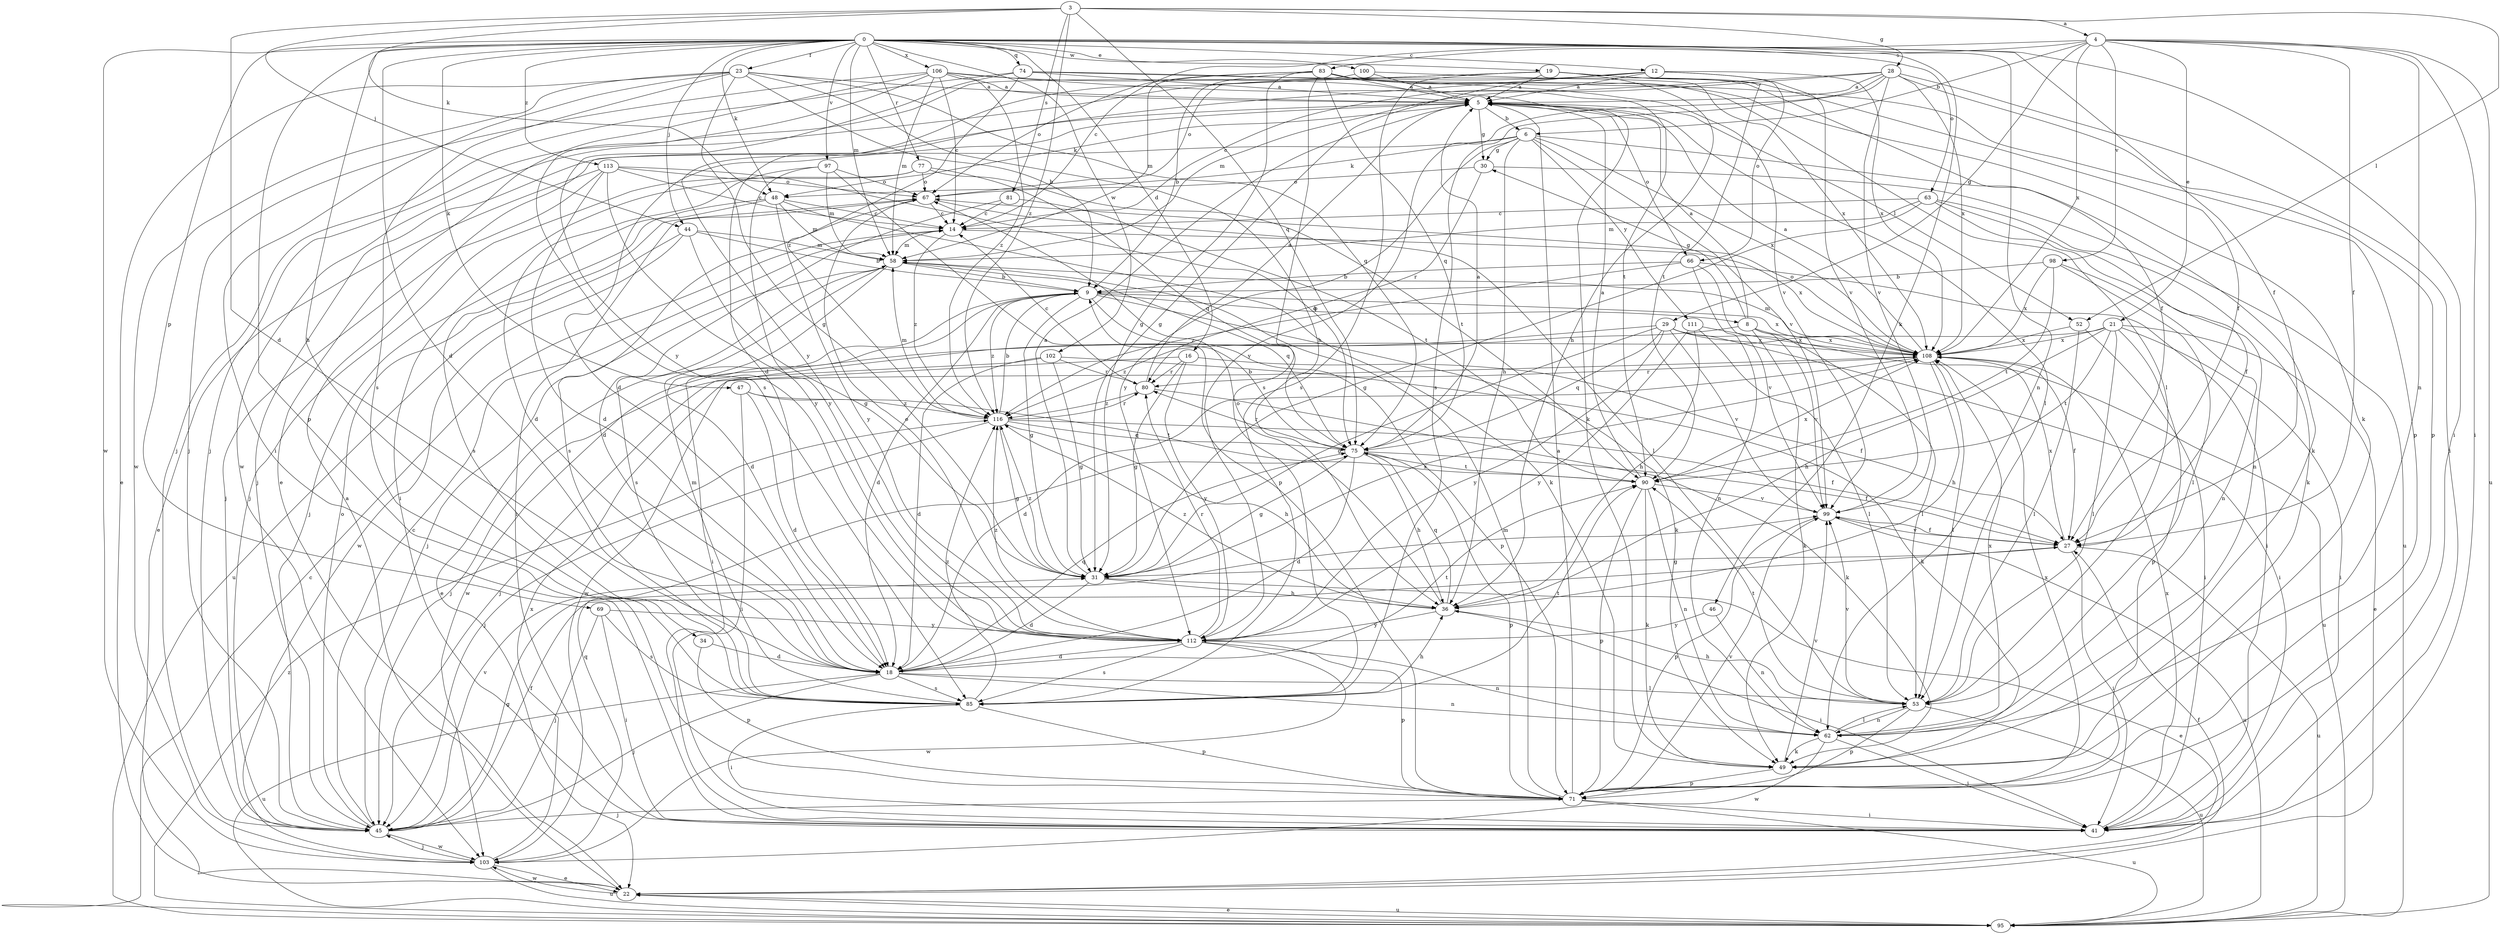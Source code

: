 strict digraph  {
0;
3;
4;
5;
6;
8;
9;
12;
14;
16;
18;
19;
21;
22;
23;
27;
28;
29;
30;
31;
34;
36;
41;
44;
45;
46;
47;
48;
49;
52;
53;
58;
62;
63;
66;
67;
69;
71;
74;
75;
77;
80;
81;
83;
85;
90;
95;
97;
98;
99;
100;
102;
103;
106;
108;
111;
112;
113;
116;
0 -> 12  [label=c];
0 -> 16  [label=d];
0 -> 18  [label=d];
0 -> 19  [label=e];
0 -> 23  [label=f];
0 -> 27  [label=f];
0 -> 34  [label=h];
0 -> 41  [label=i];
0 -> 44  [label=j];
0 -> 46  [label=k];
0 -> 47  [label=k];
0 -> 48  [label=k];
0 -> 58  [label=m];
0 -> 62  [label=n];
0 -> 63  [label=o];
0 -> 69  [label=p];
0 -> 71  [label=p];
0 -> 74  [label=q];
0 -> 77  [label=r];
0 -> 97  [label=v];
0 -> 100  [label=w];
0 -> 102  [label=w];
0 -> 103  [label=w];
0 -> 106  [label=x];
0 -> 113  [label=z];
3 -> 4  [label=a];
3 -> 18  [label=d];
3 -> 28  [label=g];
3 -> 44  [label=j];
3 -> 48  [label=k];
3 -> 52  [label=l];
3 -> 75  [label=q];
3 -> 81  [label=s];
3 -> 116  [label=z];
4 -> 6  [label=b];
4 -> 14  [label=c];
4 -> 21  [label=e];
4 -> 27  [label=f];
4 -> 29  [label=g];
4 -> 41  [label=i];
4 -> 62  [label=n];
4 -> 83  [label=s];
4 -> 95  [label=u];
4 -> 98  [label=v];
4 -> 108  [label=x];
5 -> 6  [label=b];
5 -> 18  [label=d];
5 -> 30  [label=g];
5 -> 48  [label=k];
5 -> 52  [label=l];
5 -> 53  [label=l];
5 -> 66  [label=o];
6 -> 30  [label=g];
6 -> 36  [label=h];
6 -> 45  [label=j];
6 -> 48  [label=k];
6 -> 49  [label=k];
6 -> 99  [label=v];
6 -> 108  [label=x];
6 -> 111  [label=y];
6 -> 112  [label=y];
8 -> 5  [label=a];
8 -> 30  [label=g];
8 -> 49  [label=k];
8 -> 53  [label=l];
8 -> 99  [label=v];
8 -> 103  [label=w];
8 -> 108  [label=x];
9 -> 8  [label=b];
9 -> 18  [label=d];
9 -> 22  [label=e];
9 -> 31  [label=g];
9 -> 41  [label=i];
9 -> 49  [label=k];
9 -> 71  [label=p];
9 -> 108  [label=x];
9 -> 116  [label=z];
12 -> 5  [label=a];
12 -> 18  [label=d];
12 -> 31  [label=g];
12 -> 66  [label=o];
12 -> 99  [label=v];
12 -> 103  [label=w];
12 -> 108  [label=x];
14 -> 58  [label=m];
14 -> 108  [label=x];
14 -> 116  [label=z];
16 -> 27  [label=f];
16 -> 31  [label=g];
16 -> 45  [label=j];
16 -> 80  [label=r];
16 -> 112  [label=y];
18 -> 45  [label=j];
18 -> 53  [label=l];
18 -> 62  [label=n];
18 -> 75  [label=q];
18 -> 85  [label=s];
18 -> 90  [label=t];
18 -> 95  [label=u];
19 -> 5  [label=a];
19 -> 27  [label=f];
19 -> 36  [label=h];
19 -> 67  [label=o];
19 -> 85  [label=s];
19 -> 90  [label=t];
19 -> 112  [label=y];
21 -> 22  [label=e];
21 -> 36  [label=h];
21 -> 41  [label=i];
21 -> 53  [label=l];
21 -> 71  [label=p];
21 -> 90  [label=t];
21 -> 108  [label=x];
21 -> 116  [label=z];
22 -> 5  [label=a];
22 -> 27  [label=f];
22 -> 95  [label=u];
22 -> 103  [label=w];
23 -> 5  [label=a];
23 -> 9  [label=b];
23 -> 22  [label=e];
23 -> 31  [label=g];
23 -> 36  [label=h];
23 -> 41  [label=i];
23 -> 75  [label=q];
23 -> 85  [label=s];
23 -> 103  [label=w];
27 -> 31  [label=g];
27 -> 41  [label=i];
27 -> 95  [label=u];
27 -> 99  [label=v];
27 -> 108  [label=x];
28 -> 5  [label=a];
28 -> 14  [label=c];
28 -> 41  [label=i];
28 -> 58  [label=m];
28 -> 71  [label=p];
28 -> 85  [label=s];
28 -> 99  [label=v];
28 -> 108  [label=x];
28 -> 112  [label=y];
29 -> 31  [label=g];
29 -> 41  [label=i];
29 -> 75  [label=q];
29 -> 95  [label=u];
29 -> 99  [label=v];
29 -> 103  [label=w];
29 -> 108  [label=x];
29 -> 112  [label=y];
30 -> 67  [label=o];
30 -> 80  [label=r];
30 -> 95  [label=u];
31 -> 5  [label=a];
31 -> 18  [label=d];
31 -> 22  [label=e];
31 -> 36  [label=h];
31 -> 108  [label=x];
31 -> 116  [label=z];
34 -> 18  [label=d];
34 -> 71  [label=p];
36 -> 41  [label=i];
36 -> 67  [label=o];
36 -> 75  [label=q];
36 -> 112  [label=y];
36 -> 116  [label=z];
41 -> 108  [label=x];
44 -> 9  [label=b];
44 -> 31  [label=g];
44 -> 58  [label=m];
44 -> 95  [label=u];
44 -> 103  [label=w];
45 -> 14  [label=c];
45 -> 27  [label=f];
45 -> 31  [label=g];
45 -> 67  [label=o];
45 -> 99  [label=v];
45 -> 103  [label=w];
46 -> 62  [label=n];
46 -> 112  [label=y];
47 -> 18  [label=d];
47 -> 41  [label=i];
47 -> 90  [label=t];
47 -> 116  [label=z];
48 -> 14  [label=c];
48 -> 45  [label=j];
48 -> 49  [label=k];
48 -> 58  [label=m];
48 -> 85  [label=s];
48 -> 112  [label=y];
49 -> 71  [label=p];
49 -> 99  [label=v];
52 -> 41  [label=i];
52 -> 53  [label=l];
52 -> 108  [label=x];
53 -> 36  [label=h];
53 -> 62  [label=n];
53 -> 71  [label=p];
53 -> 90  [label=t];
53 -> 95  [label=u];
53 -> 99  [label=v];
58 -> 9  [label=b];
58 -> 18  [label=d];
58 -> 45  [label=j];
58 -> 75  [label=q];
58 -> 85  [label=s];
62 -> 41  [label=i];
62 -> 49  [label=k];
62 -> 53  [label=l];
62 -> 103  [label=w];
62 -> 108  [label=x];
63 -> 14  [label=c];
63 -> 27  [label=f];
63 -> 31  [label=g];
63 -> 49  [label=k];
63 -> 58  [label=m];
63 -> 62  [label=n];
66 -> 9  [label=b];
66 -> 41  [label=i];
66 -> 62  [label=n];
66 -> 99  [label=v];
66 -> 116  [label=z];
67 -> 14  [label=c];
67 -> 41  [label=i];
67 -> 53  [label=l];
67 -> 85  [label=s];
69 -> 41  [label=i];
69 -> 45  [label=j];
69 -> 85  [label=s];
69 -> 112  [label=y];
71 -> 5  [label=a];
71 -> 41  [label=i];
71 -> 45  [label=j];
71 -> 58  [label=m];
71 -> 95  [label=u];
71 -> 99  [label=v];
71 -> 108  [label=x];
74 -> 5  [label=a];
74 -> 45  [label=j];
74 -> 99  [label=v];
74 -> 108  [label=x];
74 -> 112  [label=y];
74 -> 116  [label=z];
75 -> 5  [label=a];
75 -> 9  [label=b];
75 -> 18  [label=d];
75 -> 27  [label=f];
75 -> 31  [label=g];
75 -> 36  [label=h];
75 -> 71  [label=p];
75 -> 80  [label=r];
75 -> 90  [label=t];
77 -> 41  [label=i];
77 -> 45  [label=j];
77 -> 67  [label=o];
77 -> 75  [label=q];
77 -> 90  [label=t];
80 -> 5  [label=a];
80 -> 14  [label=c];
80 -> 49  [label=k];
80 -> 116  [label=z];
81 -> 14  [label=c];
81 -> 18  [label=d];
81 -> 90  [label=t];
83 -> 5  [label=a];
83 -> 9  [label=b];
83 -> 31  [label=g];
83 -> 49  [label=k];
83 -> 53  [label=l];
83 -> 58  [label=m];
83 -> 67  [label=o];
83 -> 71  [label=p];
83 -> 75  [label=q];
83 -> 85  [label=s];
85 -> 36  [label=h];
85 -> 41  [label=i];
85 -> 58  [label=m];
85 -> 71  [label=p];
85 -> 90  [label=t];
85 -> 116  [label=z];
90 -> 5  [label=a];
90 -> 49  [label=k];
90 -> 62  [label=n];
90 -> 71  [label=p];
90 -> 99  [label=v];
90 -> 108  [label=x];
95 -> 14  [label=c];
95 -> 22  [label=e];
95 -> 116  [label=z];
97 -> 18  [label=d];
97 -> 58  [label=m];
97 -> 67  [label=o];
97 -> 71  [label=p];
97 -> 112  [label=y];
98 -> 9  [label=b];
98 -> 53  [label=l];
98 -> 62  [label=n];
98 -> 90  [label=t];
98 -> 108  [label=x];
99 -> 27  [label=f];
99 -> 71  [label=p];
99 -> 95  [label=u];
100 -> 5  [label=a];
100 -> 27  [label=f];
100 -> 45  [label=j];
102 -> 18  [label=d];
102 -> 31  [label=g];
102 -> 45  [label=j];
102 -> 49  [label=k];
102 -> 80  [label=r];
103 -> 22  [label=e];
103 -> 45  [label=j];
103 -> 75  [label=q];
103 -> 95  [label=u];
103 -> 108  [label=x];
106 -> 5  [label=a];
106 -> 14  [label=c];
106 -> 22  [label=e];
106 -> 45  [label=j];
106 -> 49  [label=k];
106 -> 58  [label=m];
106 -> 85  [label=s];
106 -> 90  [label=t];
106 -> 116  [label=z];
108 -> 5  [label=a];
108 -> 18  [label=d];
108 -> 27  [label=f];
108 -> 36  [label=h];
108 -> 53  [label=l];
108 -> 58  [label=m];
108 -> 67  [label=o];
108 -> 80  [label=r];
111 -> 36  [label=h];
111 -> 53  [label=l];
111 -> 108  [label=x];
111 -> 112  [label=y];
112 -> 18  [label=d];
112 -> 62  [label=n];
112 -> 67  [label=o];
112 -> 71  [label=p];
112 -> 80  [label=r];
112 -> 85  [label=s];
112 -> 103  [label=w];
112 -> 116  [label=z];
113 -> 14  [label=c];
113 -> 18  [label=d];
113 -> 22  [label=e];
113 -> 45  [label=j];
113 -> 67  [label=o];
113 -> 75  [label=q];
113 -> 112  [label=y];
116 -> 9  [label=b];
116 -> 27  [label=f];
116 -> 31  [label=g];
116 -> 36  [label=h];
116 -> 45  [label=j];
116 -> 58  [label=m];
116 -> 75  [label=q];
116 -> 80  [label=r];
}
